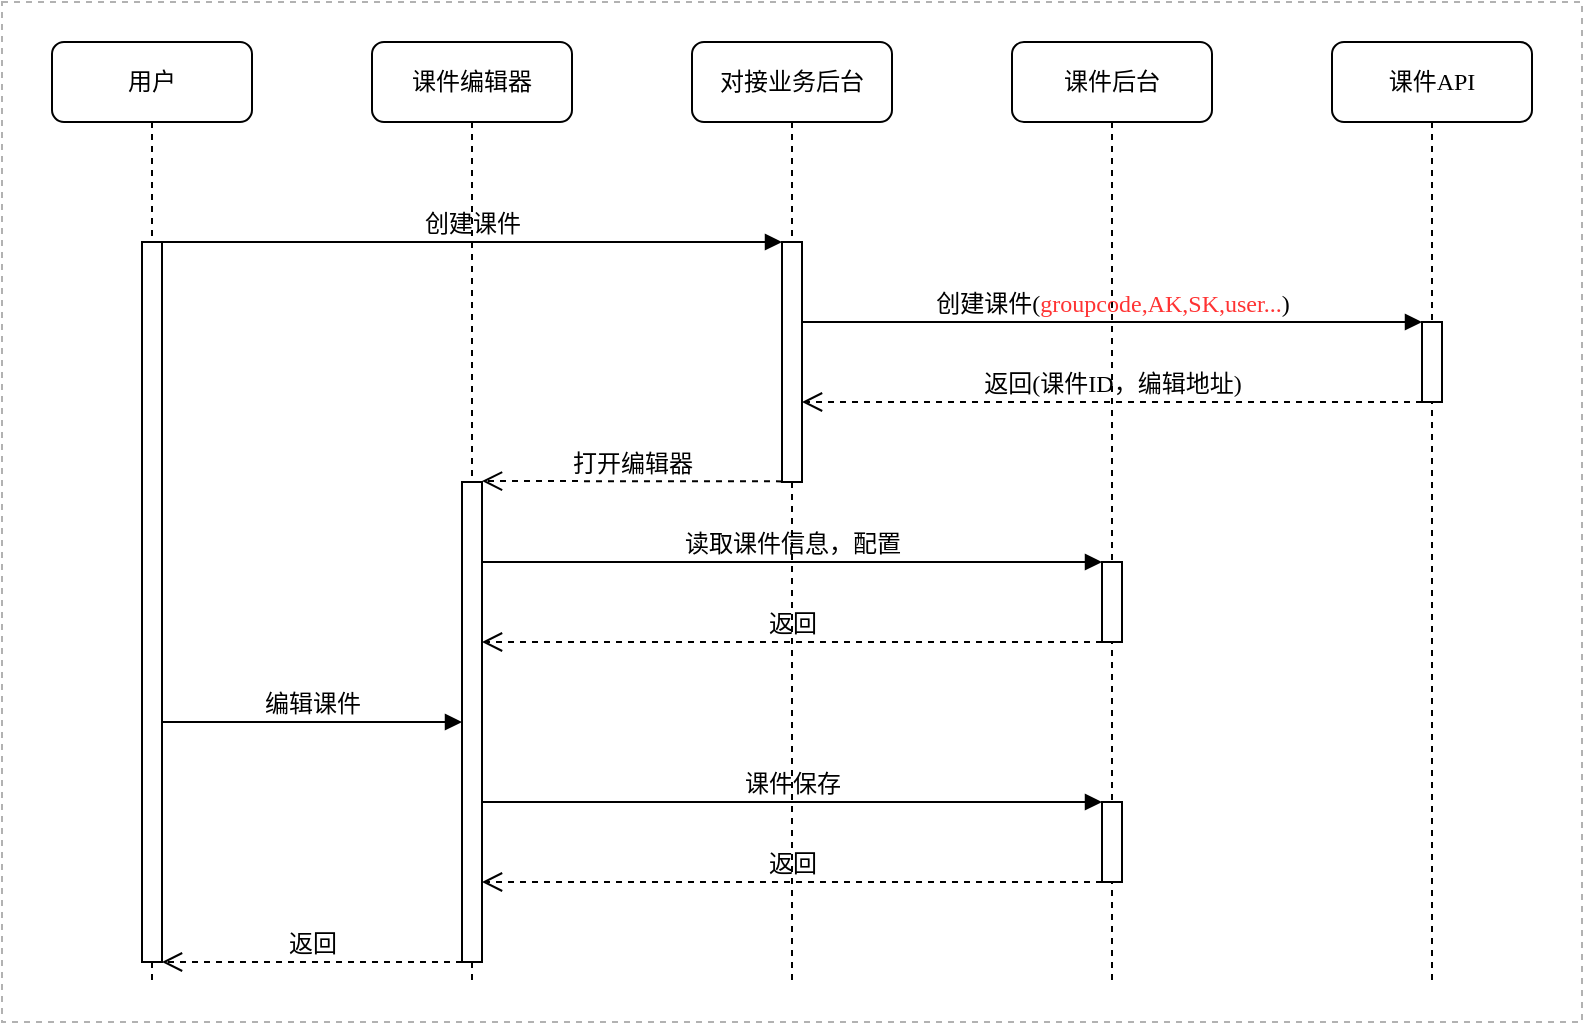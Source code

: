 <mxfile version="21.3.8" type="github">
  <diagram name="第 1 页" id="E05Ltvb_8k6aoxSRjsTi">
    <mxGraphModel dx="1103" dy="551" grid="1" gridSize="10" guides="1" tooltips="1" connect="1" arrows="1" fold="1" page="1" pageScale="1" pageWidth="827" pageHeight="1169" math="0" shadow="0">
      <root>
        <mxCell id="0" />
        <mxCell id="1" parent="0" />
        <mxCell id="wpOEHZqx33qmMmasa-VJ-39" value="" style="rounded=0;whiteSpace=wrap;html=1;textOpacity=30;opacity=30;dashed=1;" vertex="1" parent="1">
          <mxGeometry x="55" y="60" width="790" height="510" as="geometry" />
        </mxCell>
        <mxCell id="wpOEHZqx33qmMmasa-VJ-22" value="用户" style="shape=umlLifeline;perimeter=lifelinePerimeter;whiteSpace=wrap;html=1;container=1;collapsible=0;recursiveResize=0;outlineConnect=0;rounded=1;shadow=0;comic=0;labelBackgroundColor=none;strokeWidth=1;fontFamily=Verdana;fontSize=12;align=center;" vertex="1" parent="1">
          <mxGeometry x="80" y="80" width="100" height="470" as="geometry" />
        </mxCell>
        <mxCell id="wpOEHZqx33qmMmasa-VJ-23" value="" style="html=1;points=[];perimeter=orthogonalPerimeter;rounded=0;shadow=0;comic=0;labelBackgroundColor=none;strokeWidth=1;fontFamily=Verdana;fontSize=12;align=center;" vertex="1" parent="wpOEHZqx33qmMmasa-VJ-22">
          <mxGeometry x="45" y="100" width="10" height="360" as="geometry" />
        </mxCell>
        <mxCell id="wpOEHZqx33qmMmasa-VJ-4" value="课件后台" style="shape=umlLifeline;perimeter=lifelinePerimeter;whiteSpace=wrap;html=1;container=1;collapsible=0;recursiveResize=0;outlineConnect=0;rounded=1;shadow=0;comic=0;labelBackgroundColor=none;strokeWidth=1;fontFamily=Verdana;fontSize=12;align=center;" vertex="1" parent="1">
          <mxGeometry x="560" y="80" width="100" height="470" as="geometry" />
        </mxCell>
        <mxCell id="wpOEHZqx33qmMmasa-VJ-32" value="" style="html=1;points=[];perimeter=orthogonalPerimeter;rounded=0;shadow=0;comic=0;labelBackgroundColor=none;strokeWidth=1;fontFamily=Verdana;fontSize=12;align=center;" vertex="1" parent="wpOEHZqx33qmMmasa-VJ-4">
          <mxGeometry x="45" y="260" width="10" height="40" as="geometry" />
        </mxCell>
        <mxCell id="wpOEHZqx33qmMmasa-VJ-36" value="" style="html=1;points=[];perimeter=orthogonalPerimeter;rounded=0;shadow=0;comic=0;labelBackgroundColor=none;strokeWidth=1;fontFamily=Verdana;fontSize=12;align=center;" vertex="1" parent="wpOEHZqx33qmMmasa-VJ-4">
          <mxGeometry x="45" y="380" width="10" height="40" as="geometry" />
        </mxCell>
        <mxCell id="wpOEHZqx33qmMmasa-VJ-9" value="课件编辑器" style="shape=umlLifeline;perimeter=lifelinePerimeter;whiteSpace=wrap;html=1;container=1;collapsible=0;recursiveResize=0;outlineConnect=0;rounded=1;shadow=0;comic=0;labelBackgroundColor=none;strokeWidth=1;fontFamily=Verdana;fontSize=12;align=center;" vertex="1" parent="1">
          <mxGeometry x="240" y="80" width="100" height="470" as="geometry" />
        </mxCell>
        <mxCell id="wpOEHZqx33qmMmasa-VJ-5" value="" style="html=1;points=[];perimeter=orthogonalPerimeter;rounded=0;shadow=0;comic=0;labelBackgroundColor=none;strokeWidth=1;fontFamily=Verdana;fontSize=12;align=center;" vertex="1" parent="wpOEHZqx33qmMmasa-VJ-9">
          <mxGeometry x="45" y="220" width="10" height="240" as="geometry" />
        </mxCell>
        <mxCell id="wpOEHZqx33qmMmasa-VJ-34" value="编辑课件" style="html=1;verticalAlign=bottom;endArrow=block;labelBackgroundColor=none;fontFamily=Verdana;fontSize=12;edgeStyle=elbowEdgeStyle;elbow=vertical;entryX=-0.209;entryY=0;entryDx=0;entryDy=0;entryPerimeter=0;" edge="1" parent="wpOEHZqx33qmMmasa-VJ-9">
          <mxGeometry x="-0.002" relative="1" as="geometry">
            <mxPoint x="-105" y="340" as="sourcePoint" />
            <Array as="points">
              <mxPoint x="-48.41" y="340" />
              <mxPoint x="-38.41" y="400" />
              <mxPoint x="1.59" y="410" />
              <mxPoint x="-18.41" y="370" />
              <mxPoint x="-98.41" y="260" />
            </Array>
            <mxPoint x="45" y="340" as="targetPoint" />
            <mxPoint as="offset" />
          </mxGeometry>
        </mxCell>
        <mxCell id="wpOEHZqx33qmMmasa-VJ-13" value="对接业务后台" style="shape=umlLifeline;perimeter=lifelinePerimeter;whiteSpace=wrap;html=1;container=1;collapsible=0;recursiveResize=0;outlineConnect=0;rounded=1;shadow=0;comic=0;labelBackgroundColor=none;strokeWidth=1;fontFamily=Verdana;fontSize=12;align=center;" vertex="1" parent="1">
          <mxGeometry x="400" y="80" width="100" height="470" as="geometry" />
        </mxCell>
        <mxCell id="wpOEHZqx33qmMmasa-VJ-10" value="" style="html=1;points=[];perimeter=orthogonalPerimeter;rounded=0;shadow=0;comic=0;labelBackgroundColor=none;strokeWidth=1;fontFamily=Verdana;fontSize=12;align=center;" vertex="1" parent="wpOEHZqx33qmMmasa-VJ-13">
          <mxGeometry x="45" y="100" width="10" height="120" as="geometry" />
        </mxCell>
        <mxCell id="wpOEHZqx33qmMmasa-VJ-35" value="课件保存" style="html=1;verticalAlign=bottom;endArrow=block;labelBackgroundColor=none;fontFamily=Verdana;fontSize=12;edgeStyle=elbowEdgeStyle;elbow=vertical;" edge="1" parent="wpOEHZqx33qmMmasa-VJ-13">
          <mxGeometry x="-0.002" relative="1" as="geometry">
            <mxPoint x="-105" y="380" as="sourcePoint" />
            <Array as="points">
              <mxPoint x="-46.41" y="380" />
              <mxPoint x="-36.41" y="440" />
              <mxPoint x="3.59" y="450" />
              <mxPoint x="-16.41" y="410" />
              <mxPoint x="-96.41" y="300" />
            </Array>
            <mxPoint x="205" y="380" as="targetPoint" />
            <mxPoint as="offset" />
          </mxGeometry>
        </mxCell>
        <mxCell id="wpOEHZqx33qmMmasa-VJ-24" value="课件API" style="shape=umlLifeline;perimeter=lifelinePerimeter;whiteSpace=wrap;html=1;container=1;collapsible=0;recursiveResize=0;outlineConnect=0;rounded=1;shadow=0;comic=0;labelBackgroundColor=none;strokeWidth=1;fontFamily=Verdana;fontSize=12;align=center;" vertex="1" parent="1">
          <mxGeometry x="720" y="80" width="100" height="470" as="geometry" />
        </mxCell>
        <mxCell id="wpOEHZqx33qmMmasa-VJ-25" value="" style="html=1;points=[];perimeter=orthogonalPerimeter;rounded=0;shadow=0;comic=0;labelBackgroundColor=none;strokeWidth=1;fontFamily=Verdana;fontSize=12;align=center;" vertex="1" parent="wpOEHZqx33qmMmasa-VJ-24">
          <mxGeometry x="45" y="140" width="10" height="40" as="geometry" />
        </mxCell>
        <mxCell id="wpOEHZqx33qmMmasa-VJ-26" value="创建课件" style="html=1;verticalAlign=bottom;endArrow=block;entryX=0;entryY=0;labelBackgroundColor=none;fontFamily=Verdana;fontSize=12;edgeStyle=elbowEdgeStyle;elbow=vertical;" edge="1" parent="1" source="wpOEHZqx33qmMmasa-VJ-23" target="wpOEHZqx33qmMmasa-VJ-10">
          <mxGeometry relative="1" as="geometry">
            <mxPoint x="220" y="190" as="sourcePoint" />
          </mxGeometry>
        </mxCell>
        <mxCell id="wpOEHZqx33qmMmasa-VJ-27" value="返回" style="html=1;verticalAlign=bottom;endArrow=open;dashed=1;endSize=8;labelBackgroundColor=none;fontFamily=Verdana;fontSize=12;edgeStyle=elbowEdgeStyle;elbow=vertical;" edge="1" parent="1">
          <mxGeometry relative="1" as="geometry">
            <mxPoint x="295" y="380" as="targetPoint" />
            <Array as="points" />
            <mxPoint x="605" y="380" as="sourcePoint" />
          </mxGeometry>
        </mxCell>
        <mxCell id="wpOEHZqx33qmMmasa-VJ-28" value="创建课件(&lt;font color=&quot;#ff3333&quot;&gt;groupcode,AK,SK,user...&lt;/font&gt;)" style="html=1;verticalAlign=bottom;endArrow=block;labelBackgroundColor=none;fontFamily=Verdana;fontSize=12;edgeStyle=elbowEdgeStyle;elbow=vertical;" edge="1" parent="1">
          <mxGeometry relative="1" as="geometry">
            <mxPoint x="455" y="220" as="sourcePoint" />
            <mxPoint x="765" y="220" as="targetPoint" />
          </mxGeometry>
        </mxCell>
        <mxCell id="wpOEHZqx33qmMmasa-VJ-29" value="返回(课件ID，编辑地址)" style="html=1;verticalAlign=bottom;endArrow=open;dashed=1;endSize=8;labelBackgroundColor=none;fontFamily=Verdana;fontSize=12;edgeStyle=elbowEdgeStyle;elbow=vertical;" edge="1" parent="1">
          <mxGeometry relative="1" as="geometry">
            <mxPoint x="455" y="260" as="targetPoint" />
            <Array as="points" />
            <mxPoint x="765" y="260" as="sourcePoint" />
            <mxPoint as="offset" />
          </mxGeometry>
        </mxCell>
        <mxCell id="wpOEHZqx33qmMmasa-VJ-11" value="打开编辑器" style="html=1;verticalAlign=bottom;endArrow=open;dashed=1;endSize=8;labelBackgroundColor=none;fontFamily=Verdana;fontSize=12;edgeStyle=elbowEdgeStyle;elbow=vertical;" edge="1" parent="1">
          <mxGeometry relative="1" as="geometry">
            <mxPoint x="295" y="299.69" as="targetPoint" />
            <Array as="points" />
            <mxPoint x="445" y="299.69" as="sourcePoint" />
            <mxPoint as="offset" />
          </mxGeometry>
        </mxCell>
        <mxCell id="wpOEHZqx33qmMmasa-VJ-12" value="读取课件信息，配置" style="html=1;verticalAlign=bottom;endArrow=block;labelBackgroundColor=none;fontFamily=Verdana;fontSize=12;edgeStyle=elbowEdgeStyle;elbow=vertical;" edge="1" parent="1">
          <mxGeometry x="-0.001" relative="1" as="geometry">
            <mxPoint x="295" y="340" as="sourcePoint" />
            <mxPoint x="605" y="340" as="targetPoint" />
            <mxPoint as="offset" />
          </mxGeometry>
        </mxCell>
        <mxCell id="wpOEHZqx33qmMmasa-VJ-37" value="返回" style="html=1;verticalAlign=bottom;endArrow=open;dashed=1;endSize=8;labelBackgroundColor=none;fontFamily=Verdana;fontSize=12;edgeStyle=elbowEdgeStyle;elbow=vertical;exitX=-0.17;exitY=1.002;exitDx=0;exitDy=0;exitPerimeter=0;" edge="1" parent="1">
          <mxGeometry x="0.003" relative="1" as="geometry">
            <mxPoint x="295" y="500" as="targetPoint" />
            <Array as="points">
              <mxPoint x="571.54" y="500.0" />
              <mxPoint x="541.54" y="500.0" />
            </Array>
            <mxPoint x="605" y="500" as="sourcePoint" />
            <mxPoint as="offset" />
          </mxGeometry>
        </mxCell>
        <mxCell id="wpOEHZqx33qmMmasa-VJ-38" value="返回" style="html=1;verticalAlign=bottom;endArrow=open;dashed=1;endSize=8;labelBackgroundColor=none;fontFamily=Verdana;fontSize=12;edgeStyle=elbowEdgeStyle;elbow=vertical;" edge="1" parent="1">
          <mxGeometry x="0.003" relative="1" as="geometry">
            <mxPoint x="135" y="540" as="targetPoint" />
            <Array as="points">
              <mxPoint x="180" y="540" />
              <mxPoint x="325.54" y="540.0" />
            </Array>
            <mxPoint x="285" y="540" as="sourcePoint" />
            <mxPoint as="offset" />
          </mxGeometry>
        </mxCell>
      </root>
    </mxGraphModel>
  </diagram>
</mxfile>
